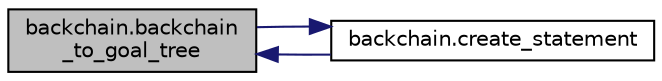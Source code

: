 digraph "backchain.backchain_to_goal_tree"
{
  edge [fontname="Helvetica",fontsize="10",labelfontname="Helvetica",labelfontsize="10"];
  node [fontname="Helvetica",fontsize="10",shape=record];
  rankdir="LR";
  Node1 [label="backchain.backchain\l_to_goal_tree",height=0.2,width=0.4,color="black", fillcolor="grey75", style="filled", fontcolor="black"];
  Node1 -> Node2 [dir="back",color="midnightblue",fontsize="10",style="solid",fontname="Helvetica"];
  Node2 [label="backchain.create_statement",height=0.2,width=0.4,color="black", fillcolor="white", style="filled",URL="$namespacebackchain.html#a221181d9f688096ccca60898b02c08ad"];
  Node2 -> Node1 [dir="back",color="midnightblue",fontsize="10",style="solid",fontname="Helvetica"];
}
